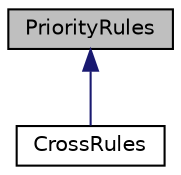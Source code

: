 digraph "PriorityRules"
{
  edge [fontname="Helvetica",fontsize="10",labelfontname="Helvetica",labelfontsize="10"];
  node [fontname="Helvetica",fontsize="10",shape=record];
  Node1 [label="PriorityRules",height=0.2,width=0.4,color="black", fillcolor="grey75", style="filled" fontcolor="black"];
  Node1 -> Node2 [dir="back",color="midnightblue",fontsize="10",style="solid",fontname="Helvetica"];
  Node2 [label="CrossRules",height=0.2,width=0.4,color="black", fillcolor="white", style="filled",URL="$class_cross_rules.html",tooltip="Klasa podająca informacje o pierwszeństwie przejazdu."];
}
